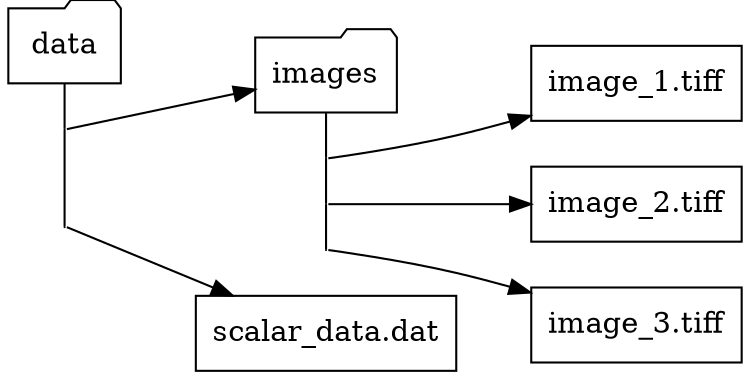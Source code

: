 digraph tree {
    rankdir=LR;
    nodesep=0.3
    fixedsize=true;
    
    DATA     [label="data",shape="folder"];
    IMAGE_POINT [ shape = "point",width=0,height=0,concentrate=true];
    IMAGEDIR [label="images",shape="folder"];

    IFILE1_POINT [shape=point,width=0,height=0,concentrate=true];
    IMFILE1 [ label="image_1.tiff",shape="box"];
    IFILE2_POINT [shape=point,width=0,height=0,concentrate=true];
    IMFILE2 [ label="image_2.tiff",shape="box"];
    IFILE3_POINT [shape=point,width=0,height=0,concentrate=true];
    IMFILE3 [ label="image_3.tiff",shape="box"];

    AFILE [label = "scalar_data.dat",shape="box"];
    AFILE_POINT [shape="point",width=0,height=0,concentrate=true];

    IMAGE_POINT->IMAGEDIR;
    AFILE_POINT->AFILE;

    {
        rank = same;
        DATA->IMAGE_POINT->AFILE_POINT[arrowhead=none];
    }

    IFILE1_POINT->IMFILE1; IFILE2_POINT->IMFILE2;
    IFILE3_POINT->IMFILE3;

    {
        rank = same;
        IMAGEDIR->IFILE1_POINT->IFILE2_POINT->IFILE3_POINT[arrowhead=none];
    }
}
